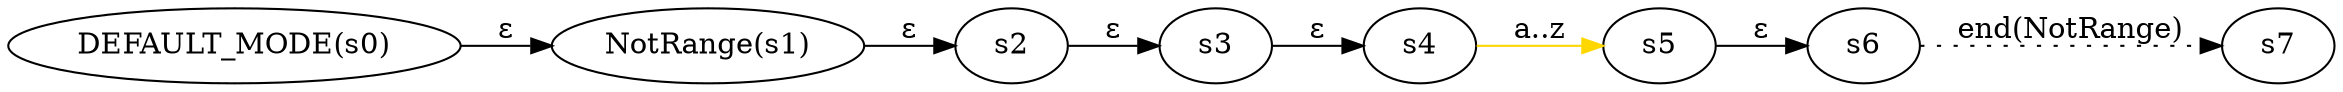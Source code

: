 digraph ATN {
  rankdir=LR;

  "DEFAULT_MODE(s0)" -> "NotRange(s1)" [label=ε]
  "NotRange(s1)" -> s2 [label=ε]
  s2 -> s3 [label=ε]
  s3 -> s4 [label=ε]
  s4 -> s5 [label="a..z" color=gold]
  s5 -> s6 [label=ε]
  s6 -> s7 [label="end(NotRange)" style=dotted]
}